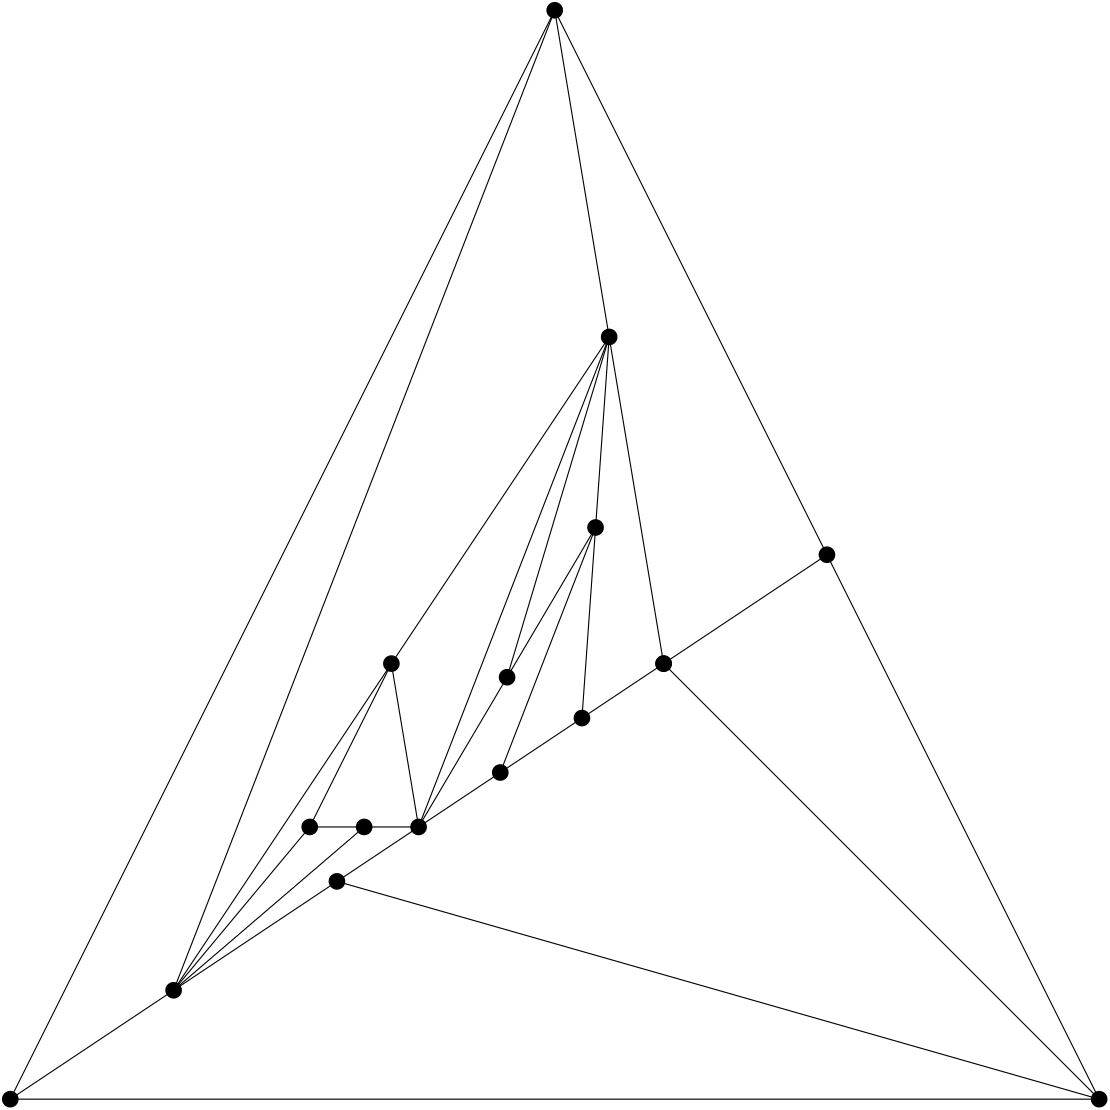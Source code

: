 <?xml version="1.0"?>
			<!DOCTYPE ipe SYSTEM "ipe.dtd">
			<ipe version="70005" creator="Ipe 7.1.4">
			<info created="D:20150825115823" modified="D:20150825115852"/>
					<ipestyle name="basic">
		<symbol name="arrow/arc(spx)">
		<path stroke="sym-stroke" fill="sym-stroke" pen="sym-pen">
		0 0 m
		-1 0.333 l
		-1 -0.333 l
		h
		</path>
		</symbol>
		<symbol name="arrow/farc(spx)">
		<path stroke="sym-stroke" fill="white" pen="sym-pen">
		0 0 m
		-1 0.333 l
		-1 -0.333 l
		h
		</path>
		</symbol>
		<symbol name="mark/circle(sx)" transformations="translations">
		<path fill="sym-stroke">
		0.6 0 0 0.6 0 0 e
		0.4 0 0 0.4 0 0 e
		</path>
		</symbol>
		<symbol name="mark/disk(sx)" transformations="translations">
		<path fill="sym-stroke">
		0.6 0 0 0.6 0 0 e
		</path>
		</symbol>
		<symbol name="mark/fdisk(sfx)" transformations="translations">
		<group>
		<path fill="sym-fill">
		0.5 0 0 0.5 0 0 e
		</path>
		<path fill="sym-stroke" fillrule="eofill">
		0.6 0 0 0.6 0 0 e
		0.4 0 0 0.4 0 0 e
		</path>
		</group>
		</symbol>
		<symbol name="mark/box(sx)" transformations="translations">
		<path fill="sym-stroke" fillrule="eofill">
		-0.6 -0.6 m
		0.6 -0.6 l
		0.6 0.6 l
		-0.6 0.6 l
		h
		-0.4 -0.4 m
		0.4 -0.4 l
		0.4 0.4 l
		-0.4 0.4 l
		h
		</path>
		</symbol>
		<symbol name="mark/square(sx)" transformations="translations">
		<path fill="sym-stroke">
		-0.6 -0.6 m
		0.6 -0.6 l
		0.6 0.6 l
		-0.6 0.6 l
		h
		</path>
		</symbol>
		<symbol name="mark/fsquare(sfx)" transformations="translations">
		<group>
		<path fill="sym-fill">
		-0.5 -0.5 m
		0.5 -0.5 l
		0.5 0.5 l
		-0.5 0.5 l
		h
		</path>
		<path fill="sym-stroke" fillrule="eofill">
		-0.6 -0.6 m
		0.6 -0.6 l
		0.6 0.6 l
		-0.6 0.6 l
		h
		-0.4 -0.4 m
		0.4 -0.4 l
		0.4 0.4 l
		-0.4 0.4 l
		h
		</path>
		</group>
		</symbol>
		<symbol name="mark/cross(sx)" transformations="translations">
		<group>
		<path fill="sym-stroke">
		-0.43 -0.57 m
		0.57 0.43 l
		0.43 0.57 l
		-0.57 -0.43 l
		h
		</path>
		<path fill="sym-stroke">
		-0.43 0.57 m
		0.57 -0.43 l
		0.43 -0.57 l
		-0.57 0.43 l
		h
		</path>
		</group>
		</symbol>
		<symbol name="arrow/fnormal(spx)">
		<path stroke="sym-stroke" fill="white" pen="sym-pen">
		0 0 m
		-1 0.333 l
		-1 -0.333 l
		h
		</path>
		</symbol>
		<symbol name="arrow/pointed(spx)">
		<path stroke="sym-stroke" fill="sym-stroke" pen="sym-pen">
		0 0 m
		-1 0.333 l
		-0.8 0 l
		-1 -0.333 l
		h
		</path>
		</symbol>
		<symbol name="arrow/fpointed(spx)">
		<path stroke="sym-stroke" fill="white" pen="sym-pen">
		0 0 m
		-1 0.333 l
		-0.8 0 l
		-1 -0.333 l
		h
		</path>
		</symbol>
		<symbol name="arrow/linear(spx)">
		<path stroke="sym-stroke" pen="sym-pen">
		-1 0.333 m
		0 0 l
		-1 -0.333 l
		</path>
		</symbol>
		<symbol name="arrow/fdouble(spx)">
		<path stroke="sym-stroke" fill="white" pen="sym-pen">
		0 0 m
		-1 0.333 l
		-1 -0.333 l
		h
		-1 0 m
		-2 0.333 l
		-2 -0.333 l
		h
		</path>
		</symbol>
		<symbol name="arrow/double(spx)">
		<path stroke="sym-stroke" fill="sym-stroke" pen="sym-pen">
		0 0 m
		-1 0.333 l
		-1 -0.333 l
		h
		-1 0 m
		-2 0.333 l
		-2 -0.333 l
		h
		</path>
		</symbol>
		<pen name="heavier" value="0.8"/>
		<pen name="fat" value="1.2"/>
		<pen name="ultrafat" value="2"/>
		<symbolsize name="large" value="5"/>
		<symbolsize name="small" value="2"/>
		<symbolsize name="tiny" value="1.1"/>
		<arrowsize name="large" value="10"/>
		<arrowsize name="small" value="5"/>
		<arrowsize name="tiny" value="3"/>
		<color name="red" value="1 0 0"/>
		<color name="green" value="0 1 0"/>
		<color name="blue" value="0 0 1"/>
		<color name="yellow" value="1 1 0"/>
		<color name="orange" value="1 0.647 0"/>
		<color name="gold" value="1 0.843 0"/>
		<color name="purple" value="0.627 0.125 0.941"/>
		<color name="gray" value="0.745"/>
		<color name="brown" value="0.647 0.165 0.165"/>
		<color name="navy" value="0 0 0.502"/>
		<color name="pink" value="1 0.753 0.796"/>
		<color name="seagreen" value="0.18 0.545 0.341"/>
		<color name="turquoise" value="0.251 0.878 0.816"/>
		<color name="violet" value="0.933 0.51 0.933"/>
		<color name="darkblue" value="0 0 0.545"/>
		<color name="darkcyan" value="0 0.545 0.545"/>
		<color name="darkgray" value="0.663"/>
		<color name="darkgreen" value="0 0.392 0"/>
		<color name="darkmagenta" value="0.545 0 0.545"/>
		<color name="darkorange" value="1 0.549 0"/>
		<color name="darkred" value="0.545 0 0"/>
		<color name="lightblue" value="0.678 0.847 0.902"/>
		<color name="lightcyan" value="0.878 1 1"/>
		<color name="lightgray" value="0.827"/>
		<color name="lightgreen" value="0.565 0.933 0.565"/>
		<color name="lightyellow" value="1 1 0.878"/>
		<dashstyle name="dashed" value="[4] 0"/>
		<dashstyle name="dotted" value="[1 3] 0"/>
		<dashstyle name="dash dotted" value="[4 2 1 2] 0"/>
		<dashstyle name="dash dot dotted" value="[4 2 1 2 1 2] 0"/>
		<textsize name="large" value="\large"/>
		<textsize name="Large" value="\Large"/>
		<textsize name="LARGE" value="\LARGE"/>
		<textsize name="huge" value="\huge"/>
		<textsize name="Huge" value="\Huge"/>
		<textsize name="small" value="\small"/>
		<textsize name="footnote" value="\footnotesize"/>
		<textsize name="tiny" value="\tiny"/>
		<textstyle name="center" begin="\begin{center}" end="\end{center}"/>
		<textstyle name="itemize" begin="\begin{itemize}" end="\end{itemize}"/>
		<textstyle name="item" begin="\begin{itemize}\item{}" end="\end{itemize}"/>
		<gridsize name="4 pts" value="4"/>
		<gridsize name="8 pts (~3 mm)" value="8"/>
		<gridsize name="16 pts (~6 mm)" value="16"/>
		<gridsize name="32 pts (~12 mm)" value="32"/>
		<gridsize name="10 pts (~3.5 mm)" value="10"/>
		<gridsize name="20 pts (~7 mm)" value="20"/>
		<gridsize name="14 pts (~5 mm)" value="14"/>
		<gridsize name="28 pts (~10 mm)" value="28"/>
		<gridsize name="56 pts (~20 mm)" value="56"/>
		<anglesize name="90 deg" value="90"/>
		<anglesize name="60 deg" value="60"/>
		<anglesize name="45 deg" value="45"/>
		<anglesize name="30 deg" value="30"/>
		<anglesize name="22.5 deg" value="22.5"/>
		<tiling name="falling" angle="-60" step="4" width="1"/>
		<tiling name="rising" angle="30" step="4" width="1"/>
		</ipestyle>
<page>
			<layer name="alpha"/>
			<layer name="beta"/>
			<view layers="alpha beta" active="alpha"/>
<path layer="beta" stroke="black">
315.599692628546 374.399763172088 m
246.999569789911 197.999713073356 l
</path>
<path layer="beta" stroke="black">
315.599692628546 374.399763172088 m
296.000073592205 492.000000000000 l
</path>
<path layer="beta" stroke="black">
315.599692628546 374.399763172088 m
310.699536486102 305.799675154595 l
</path>
<path layer="beta" stroke="black">
315.599692628546 374.399763172088 m
237.199762432587 256.799833982035 l
</path>
<path layer="beta" stroke="black">
315.599692628546 374.399763172088 m
335.199311664887 256.799526344175 l
</path>
<path layer="beta" stroke="black">
315.599692628546 374.399763172088 m
278.849553138006 251.899694113976 l
</path>
<path layer="beta" stroke="black">
246.999569789911 197.999713073356 m
237.199762432587 256.799833982035 l
</path>
<path layer="beta" stroke="black">
246.999569789911 197.999713073356 m
217.599655831929 178.399775317658 l
</path>
<path layer="beta" stroke="black">
246.999569789911 197.999713073356 m
276.399483748236 217.599650830296 l
</path>
<path layer="beta" stroke="black">
246.999569789911 197.999713073356 m
278.849553138006 251.899694113976 l
</path>
<path layer="beta" stroke="black">
246.999569789911 197.999713073356 m
227.399659943657 197.999774601673 l
</path>
<path layer="beta" stroke="black">
158.799827915964 139.199899806262 m
296.000073592205 492.000000000000 l
</path>
<path layer="beta" stroke="black">
158.799827915964 139.199899806262 m
237.199762432587 256.799833982035 l
</path>
<path layer="beta" stroke="black">
158.799827915964 139.199899806262 m
217.599655831929 178.399775317658 l
</path>
<path layer="beta" stroke="black">
158.799827915964 139.199899806262 m
207.799750097403 197.999836129990 l
</path>
<path layer="beta" stroke="black">
158.799827915964 139.199899806262 m
227.399659943657 197.999774601673 l
</path>
<path layer="beta" stroke="black">
158.799827915964 139.199899806262 m
100.000000000000 100.000024294867 l
</path>
<path layer="beta" stroke="black">
492.000000000000 100.000000000000 m
335.200208879059 256.800124486807 l
</path>
<path layer="beta" stroke="black">
492.000000000000 100.000000000000 m
217.599655831929 178.399775317658 l
</path>
<path layer="beta" stroke="black">
492.000000000000 100.000000000000 m
394.000036796103 296.000000000001 l
</path>
<path layer="beta" stroke="black">
492.000000000000 100.000000000000 m
100.000000000000 100.000024294867 l
</path>
<path layer="beta" stroke="black">
296.000073592205 492.000000000000 m
394.000036796103 296.000000000001 l
</path>
<path layer="beta" stroke="black">
296.000073592205 492.000000000000 m
100.000000000000 100.000024294867 l
</path>
<path layer="beta" stroke="black">
310.699536486102 305.799675154595 m
305.799397706562 237.199588587235 l
</path>
<path layer="beta" stroke="black">
310.699536486102 305.799675154595 m
276.399483748236 217.599650830296 l
</path>
<path layer="beta" stroke="black">
310.699536486102 305.799675154595 m
278.849553138006 251.899694113976 l
</path>
<path layer="beta" stroke="black">
305.799397706562 237.199588587235 m
335.199311664887 256.799526344175 l
</path>
<path layer="beta" stroke="black">
305.799397706562 237.199588587235 m
276.399483748236 217.599650830296 l
</path>
<path layer="beta" stroke="black">
237.199762432587 256.799833982035 m
207.799750097403 197.999836129990 l
</path>
<path layer="beta" stroke="black">
335.199311664887 256.799526344175 m
335.200208879059 256.800124486807 l
</path>
<path layer="beta" stroke="black">
335.200208879059 256.800124486807 m
394.000036796103 296.000000000001 l
</path>
<path layer="beta" stroke="black">
207.799750097403 197.999836129990 m
227.399659943657 197.999774601673 l
</path>
<use layer="alpha" name="mark/disk(sx)" pos="315.599692628546 374.399763172088" size="large" stroke="black"/>
<use layer="alpha" name="mark/disk(sx)" pos="246.999569789911 197.999713073356" size="large" stroke="black"/>
<use layer="alpha" name="mark/disk(sx)" pos="158.799827915964 139.199899806262" size="large" stroke="black"/>
<use layer="alpha" name="mark/disk(sx)" pos="492.000000000000 100.000000000000" size="large" stroke="black"/>
<use layer="alpha" name="mark/disk(sx)" pos="296.000073592205 492.000000000000" size="large" stroke="black"/>
<use layer="alpha" name="mark/disk(sx)" pos="310.699536486102 305.799675154595" size="large" stroke="black"/>
<use layer="alpha" name="mark/disk(sx)" pos="305.799397706562 237.199588587235" size="large" stroke="black"/>
<use layer="alpha" name="mark/disk(sx)" pos="237.199762432587 256.799833982035" size="large" stroke="black"/>
<use layer="alpha" name="mark/disk(sx)" pos="335.199311664887 256.799526344175" size="large" stroke="black"/>
<use layer="alpha" name="mark/disk(sx)" pos="335.200208879059 256.800124486807" size="large" stroke="black"/>
<use layer="alpha" name="mark/disk(sx)" pos="217.599655831929 178.399775317658" size="large" stroke="black"/>
<use layer="alpha" name="mark/disk(sx)" pos="276.399483748236 217.599650830296" size="large" stroke="black"/>
<use layer="alpha" name="mark/disk(sx)" pos="278.849553138006 251.899694113976" size="large" stroke="black"/>
<use layer="alpha" name="mark/disk(sx)" pos="394.000036796103 296.000000000001" size="large" stroke="black"/>
<use layer="alpha" name="mark/disk(sx)" pos="207.799750097403 197.999836129990" size="large" stroke="black"/>
<use layer="alpha" name="mark/disk(sx)" pos="227.399659943657 197.999774601673" size="large" stroke="black"/>
<use layer="alpha" name="mark/disk(sx)" pos="100.000000000000 100.000024294867" size="large" stroke="black"/>
</page>
</ipe>